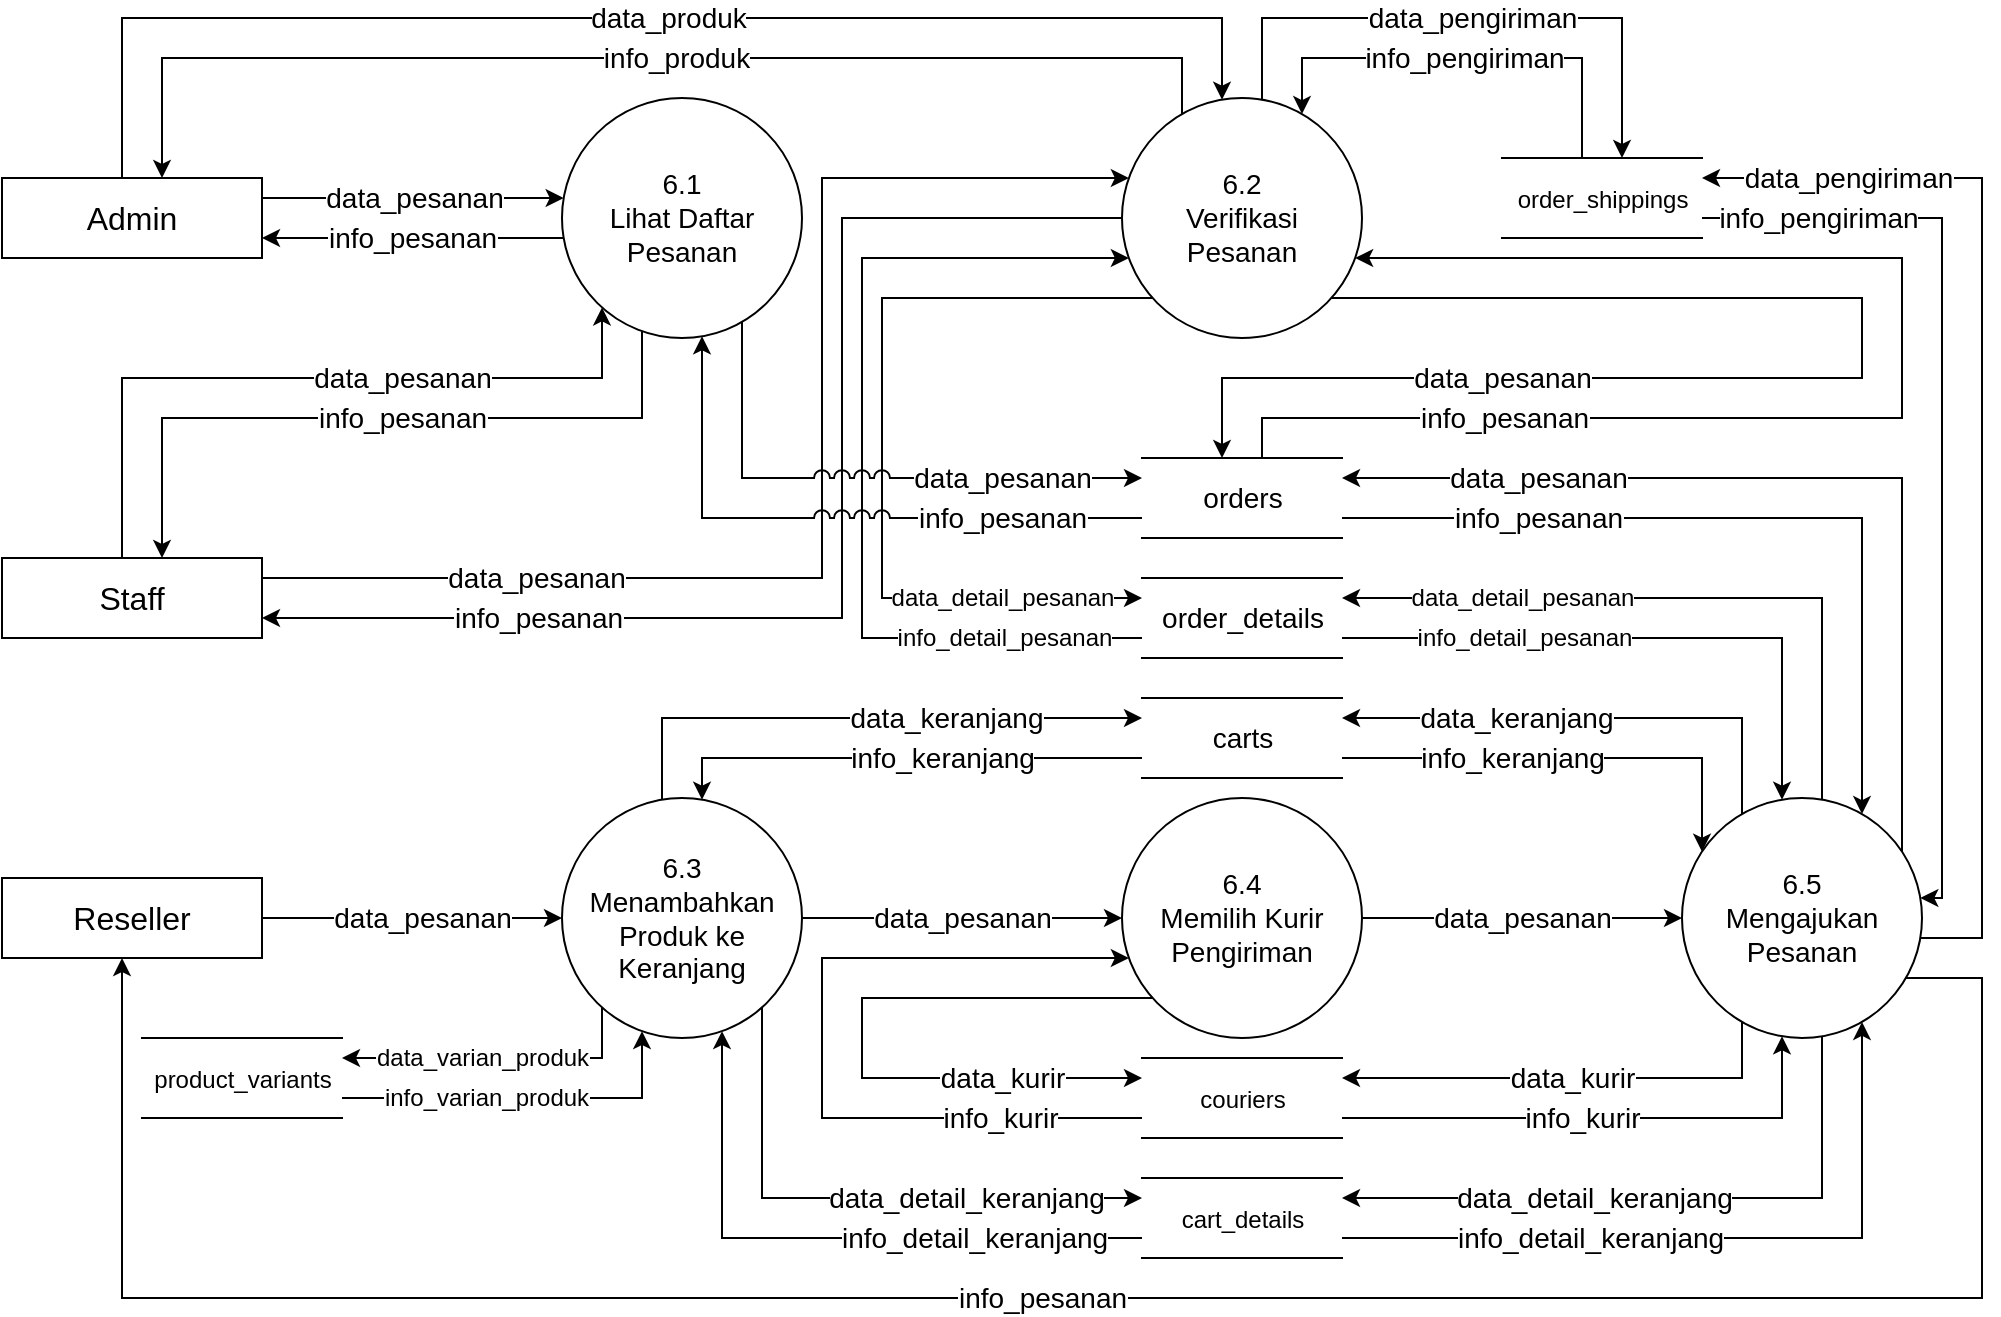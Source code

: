 <mxfile version="14.6.13" type="device"><diagram id="Rc6OxXYoEZi-hfFgIoyE" name="Page-1"><mxGraphModel dx="852" dy="494" grid="1" gridSize="10" guides="1" tooltips="1" connect="1" arrows="1" fold="1" page="1" pageScale="1" pageWidth="850" pageHeight="1100" math="0" shadow="0"><root><mxCell id="0"/><mxCell id="1" parent="0"/><mxCell id="s38WGr486lUvFhDny16M-1" value="&lt;font style=&quot;font-size: 14px&quot;&gt;6.1&lt;br&gt;Lihat Daftar Pesanan&lt;br&gt;&lt;/font&gt;" style="ellipse;whiteSpace=wrap;html=1;aspect=fixed;" parent="1" vertex="1"><mxGeometry x="280" y="80" width="120" height="120" as="geometry"/></mxCell><mxCell id="s38WGr486lUvFhDny16M-4" value="data_pesanan" style="edgeStyle=orthogonalEdgeStyle;rounded=0;orthogonalLoop=1;jettySize=auto;html=1;fontSize=14;" parent="1" source="s38WGr486lUvFhDny16M-2" target="s38WGr486lUvFhDny16M-1" edge="1"><mxGeometry relative="1" as="geometry"><mxPoint x="360" y="140" as="targetPoint"/><Array as="points"><mxPoint x="200" y="130"/><mxPoint x="200" y="130"/></Array></mxGeometry></mxCell><mxCell id="s38WGr486lUvFhDny16M-2" value="Admin" style="rounded=0;whiteSpace=wrap;html=1;fontSize=16;" parent="1" vertex="1"><mxGeometry y="120" width="130" height="40" as="geometry"/></mxCell><mxCell id="qVM1IuX5nQajaeXn27OP-2" value="data_pesanan" style="edgeStyle=orthogonalEdgeStyle;rounded=0;orthogonalLoop=1;jettySize=auto;html=1;fontSize=14;" parent="1" source="w3oePjnz5msJqxtDDQAo-5" target="qVM1IuX5nQajaeXn27OP-1" edge="1"><mxGeometry x="0.061" relative="1" as="geometry"><Array as="points"/><mxPoint as="offset"/></mxGeometry></mxCell><mxCell id="w3oePjnz5msJqxtDDQAo-5" value="Reseller" style="rounded=0;whiteSpace=wrap;html=1;fontSize=16;" parent="1" vertex="1"><mxGeometry y="470" width="130" height="40" as="geometry"/></mxCell><mxCell id="giehG95AdQWtgdjCYtVg-1" value="&lt;font style=&quot;font-size: 14px&quot;&gt;6.2&lt;br&gt;Verifikasi &lt;br&gt;Pesanan&lt;br&gt;&lt;/font&gt;" style="ellipse;whiteSpace=wrap;html=1;aspect=fixed;" parent="1" vertex="1"><mxGeometry x="560" y="80" width="120" height="120" as="geometry"/></mxCell><mxCell id="QhTn7aZP73QFiXAm_fX9-1" value="Staff" style="rounded=0;whiteSpace=wrap;html=1;fontSize=16;" parent="1" vertex="1"><mxGeometry y="310" width="130" height="40" as="geometry"/></mxCell><mxCell id="yD-jiG_hthiT5Hs9iXei-2" value="info_pesanan" style="edgeStyle=orthogonalEdgeStyle;rounded=0;orthogonalLoop=1;jettySize=auto;html=1;fontSize=14;" parent="1" source="s38WGr486lUvFhDny16M-1" target="s38WGr486lUvFhDny16M-2" edge="1"><mxGeometry relative="1" as="geometry"><mxPoint x="220" y="150" as="targetPoint"/><Array as="points"><mxPoint x="210" y="150"/><mxPoint x="210" y="150"/></Array><mxPoint x="370" y="150" as="sourcePoint"/></mxGeometry></mxCell><mxCell id="qVM1IuX5nQajaeXn27OP-1" value="&lt;font style=&quot;font-size: 14px&quot;&gt;6.3&lt;br&gt;Menambahkan Produk ke Keranjang&lt;br&gt;&lt;/font&gt;" style="ellipse;whiteSpace=wrap;html=1;aspect=fixed;" parent="1" vertex="1"><mxGeometry x="280" y="430" width="120" height="120" as="geometry"/></mxCell><mxCell id="qVM1IuX5nQajaeXn27OP-10" value="data_produk" style="edgeStyle=orthogonalEdgeStyle;rounded=0;orthogonalLoop=1;jettySize=auto;html=1;fontSize=14;" parent="1" source="s38WGr486lUvFhDny16M-2" target="giehG95AdQWtgdjCYtVg-1" edge="1"><mxGeometry x="0.051" relative="1" as="geometry"><Array as="points"><mxPoint x="60" y="40"/><mxPoint x="610" y="40"/></Array><mxPoint as="offset"/><mxPoint x="140" y="273.43" as="sourcePoint"/><mxPoint x="360" y="159.999" as="targetPoint"/></mxGeometry></mxCell><mxCell id="qVM1IuX5nQajaeXn27OP-11" value="info_produk" style="edgeStyle=orthogonalEdgeStyle;rounded=0;orthogonalLoop=1;jettySize=auto;html=1;fontSize=14;" parent="1" source="giehG95AdQWtgdjCYtVg-1" target="s38WGr486lUvFhDny16M-2" edge="1"><mxGeometry x="-0.058" relative="1" as="geometry"><Array as="points"><mxPoint x="590" y="60"/><mxPoint x="80" y="60"/></Array><mxPoint as="offset"/><mxPoint x="380" y="163.43" as="sourcePoint"/><mxPoint x="160" y="273.43" as="targetPoint"/></mxGeometry></mxCell><mxCell id="qVM1IuX5nQajaeXn27OP-17" value="carts" style="html=1;dashed=0;whitespace=wrap;shape=partialRectangle;right=0;left=0;fontSize=14;" parent="1" vertex="1"><mxGeometry x="570" y="380" width="100" height="40" as="geometry"/></mxCell><mxCell id="P8HBfY7LfA8RuCADzhjz-1" value="data_keranjang" style="edgeStyle=orthogonalEdgeStyle;rounded=0;orthogonalLoop=1;jettySize=auto;html=1;fontSize=14;" parent="1" source="qVM1IuX5nQajaeXn27OP-1" target="qVM1IuX5nQajaeXn27OP-17" edge="1"><mxGeometry x="0.303" relative="1" as="geometry"><Array as="points"><mxPoint x="330" y="390"/></Array><mxPoint as="offset"/><mxPoint x="399.171" y="440.059" as="sourcePoint"/><mxPoint x="590.84" y="310" as="targetPoint"/></mxGeometry></mxCell><mxCell id="P8HBfY7LfA8RuCADzhjz-2" value="info_keranjang" style="edgeStyle=orthogonalEdgeStyle;rounded=0;orthogonalLoop=1;jettySize=auto;html=1;fontSize=14;" parent="1" source="qVM1IuX5nQajaeXn27OP-17" target="qVM1IuX5nQajaeXn27OP-1" edge="1"><mxGeometry x="-0.17" relative="1" as="geometry"><Array as="points"><mxPoint x="350" y="410"/></Array><mxPoint as="offset"/><mxPoint x="610.84" y="310" as="sourcePoint"/><mxPoint x="399.151" y="460.059" as="targetPoint"/></mxGeometry></mxCell><mxCell id="P8HBfY7LfA8RuCADzhjz-8" value="data_pesanan" style="edgeStyle=orthogonalEdgeStyle;rounded=0;orthogonalLoop=1;jettySize=auto;html=1;fontSize=14;" parent="1" target="s38WGr486lUvFhDny16M-1" edge="1"><mxGeometry x="0.348" relative="1" as="geometry"><Array as="points"><mxPoint x="60" y="310"/><mxPoint x="60" y="220"/><mxPoint x="300" y="220"/></Array><mxPoint as="offset"/><mxPoint x="10" y="310" as="sourcePoint"/><mxPoint x="670" y="270.839" as="targetPoint"/></mxGeometry></mxCell><mxCell id="P8HBfY7LfA8RuCADzhjz-9" value="info_pesanan" style="edgeStyle=orthogonalEdgeStyle;rounded=0;orthogonalLoop=1;jettySize=auto;html=1;fontSize=14;" parent="1" source="s38WGr486lUvFhDny16M-1" target="QhTn7aZP73QFiXAm_fX9-1" edge="1"><mxGeometry x="-0.075" relative="1" as="geometry"><Array as="points"><mxPoint x="320" y="240"/><mxPoint x="80" y="240"/></Array><mxPoint as="offset"/><mxPoint x="650" y="270.839" as="sourcePoint"/><mxPoint x="30" y="310" as="targetPoint"/></mxGeometry></mxCell><mxCell id="P8HBfY7LfA8RuCADzhjz-13" value="&lt;font style=&quot;font-size: 12px&quot;&gt;product_variants&lt;/font&gt;" style="html=1;dashed=0;whitespace=wrap;shape=partialRectangle;right=0;left=0;fontSize=14;" parent="1" vertex="1"><mxGeometry x="70" y="550" width="100" height="40" as="geometry"/></mxCell><mxCell id="P8HBfY7LfA8RuCADzhjz-14" value="data_varian_produk" style="edgeStyle=orthogonalEdgeStyle;rounded=0;orthogonalLoop=1;jettySize=auto;html=1;fontSize=12;" parent="1" source="qVM1IuX5nQajaeXn27OP-1" target="P8HBfY7LfA8RuCADzhjz-13" edge="1"><mxGeometry x="0.098" relative="1" as="geometry"><Array as="points"><mxPoint x="300" y="560"/></Array><mxPoint as="offset"/><mxPoint x="380.005" y="509.999" as="sourcePoint"/><mxPoint x="516.75" y="509.999" as="targetPoint"/></mxGeometry></mxCell><mxCell id="P8HBfY7LfA8RuCADzhjz-15" value="info_varian_produk" style="edgeStyle=orthogonalEdgeStyle;rounded=0;orthogonalLoop=1;jettySize=auto;html=1;fontSize=12;" parent="1" source="P8HBfY7LfA8RuCADzhjz-13" target="qVM1IuX5nQajaeXn27OP-1" edge="1"><mxGeometry x="-0.222" relative="1" as="geometry"><Array as="points"><mxPoint x="320" y="580"/></Array><mxPoint as="offset"/><mxPoint x="520" y="470.059" as="sourcePoint"/><mxPoint x="401.995" y="470.059" as="targetPoint"/></mxGeometry></mxCell><mxCell id="Gurpj_PE0kfcOt121TIg-1" value="&lt;font style=&quot;font-size: 14px&quot;&gt;6.4&lt;br&gt;Memilih Kurir Pengiriman&lt;br&gt;&lt;/font&gt;" style="ellipse;whiteSpace=wrap;html=1;aspect=fixed;" parent="1" vertex="1"><mxGeometry x="560" y="430" width="120" height="120" as="geometry"/></mxCell><mxCell id="Gurpj_PE0kfcOt121TIg-19" value="data_pesanan" style="edgeStyle=orthogonalEdgeStyle;rounded=0;orthogonalLoop=1;jettySize=auto;html=1;fontSize=14;" parent="1" source="qVM1IuX5nQajaeXn27OP-1" target="Gurpj_PE0kfcOt121TIg-1" edge="1"><mxGeometry relative="1" as="geometry"><Array as="points"/><mxPoint as="offset"/><mxPoint x="140" y="500" as="sourcePoint"/><mxPoint x="290" y="500" as="targetPoint"/></mxGeometry></mxCell><mxCell id="Gurpj_PE0kfcOt121TIg-20" value="&lt;span style=&quot;font-size: 12px&quot;&gt;couriers&lt;/span&gt;" style="html=1;dashed=0;whitespace=wrap;shape=partialRectangle;right=0;left=0;fontSize=14;" parent="1" vertex="1"><mxGeometry x="570" y="560" width="100" height="40" as="geometry"/></mxCell><mxCell id="Gurpj_PE0kfcOt121TIg-21" value="data_kurir" style="edgeStyle=orthogonalEdgeStyle;rounded=0;orthogonalLoop=1;jettySize=auto;html=1;fontSize=14;" parent="1" source="Gurpj_PE0kfcOt121TIg-1" target="Gurpj_PE0kfcOt121TIg-20" edge="1"><mxGeometry x="0.57" relative="1" as="geometry"><Array as="points"><mxPoint x="430" y="530"/><mxPoint x="430" y="570"/></Array><mxPoint as="offset"/><mxPoint x="640" y="660.449" as="sourcePoint"/><mxPoint x="490" y="579.551" as="targetPoint"/></mxGeometry></mxCell><mxCell id="Gurpj_PE0kfcOt121TIg-22" value="info_kurir" style="edgeStyle=orthogonalEdgeStyle;rounded=0;orthogonalLoop=1;jettySize=auto;html=1;fontSize=14;" parent="1" source="Gurpj_PE0kfcOt121TIg-20" target="Gurpj_PE0kfcOt121TIg-1" edge="1"><mxGeometry x="-0.644" relative="1" as="geometry"><Array as="points"><mxPoint x="410" y="590"/><mxPoint x="410" y="510"/></Array><mxPoint x="-1" as="offset"/><mxPoint x="510" y="579.551" as="sourcePoint"/><mxPoint x="640" y="640.449" as="targetPoint"/></mxGeometry></mxCell><mxCell id="Gurpj_PE0kfcOt121TIg-23" value="&lt;font style=&quot;font-size: 14px&quot;&gt;6.5&lt;br&gt;Mengajukan Pesanan&lt;br&gt;&lt;/font&gt;" style="ellipse;whiteSpace=wrap;html=1;aspect=fixed;" parent="1" vertex="1"><mxGeometry x="840" y="430" width="120" height="120" as="geometry"/></mxCell><mxCell id="Gurpj_PE0kfcOt121TIg-24" value="data_pesanan" style="edgeStyle=orthogonalEdgeStyle;rounded=0;orthogonalLoop=1;jettySize=auto;html=1;fontSize=14;" parent="1" source="Gurpj_PE0kfcOt121TIg-1" target="Gurpj_PE0kfcOt121TIg-23" edge="1"><mxGeometry relative="1" as="geometry"><Array as="points"/><mxPoint as="offset"/><mxPoint x="410" y="500" as="sourcePoint"/><mxPoint x="570" y="500" as="targetPoint"/></mxGeometry></mxCell><mxCell id="Gurpj_PE0kfcOt121TIg-25" value="data_keranjang" style="edgeStyle=orthogonalEdgeStyle;rounded=0;orthogonalLoop=1;jettySize=auto;html=1;fontSize=14;" parent="1" source="Gurpj_PE0kfcOt121TIg-23" target="qVM1IuX5nQajaeXn27OP-17" edge="1"><mxGeometry x="0.303" relative="1" as="geometry"><Array as="points"><mxPoint x="870" y="390"/></Array><mxPoint as="offset"/><mxPoint x="340.0" y="440.839" as="sourcePoint"/><mxPoint x="580" y="400.0" as="targetPoint"/></mxGeometry></mxCell><mxCell id="Gurpj_PE0kfcOt121TIg-26" value="info_keranjang" style="edgeStyle=orthogonalEdgeStyle;rounded=0;orthogonalLoop=1;jettySize=auto;html=1;fontSize=14;" parent="1" source="qVM1IuX5nQajaeXn27OP-17" target="Gurpj_PE0kfcOt121TIg-23" edge="1"><mxGeometry x="-0.254" relative="1" as="geometry"><Array as="points"><mxPoint x="850" y="410"/></Array><mxPoint as="offset"/><mxPoint x="580" y="420.0" as="sourcePoint"/><mxPoint x="360.0" y="440.839" as="targetPoint"/></mxGeometry></mxCell><mxCell id="Gurpj_PE0kfcOt121TIg-27" value="info_pesanan" style="edgeStyle=orthogonalEdgeStyle;rounded=0;orthogonalLoop=1;jettySize=auto;html=1;fontSize=14;" parent="1" source="Gurpj_PE0kfcOt121TIg-23" target="w3oePjnz5msJqxtDDQAo-5" edge="1"><mxGeometry x="0.029" relative="1" as="geometry"><Array as="points"><mxPoint x="990" y="520"/><mxPoint x="990" y="680"/><mxPoint x="60" y="680"/></Array><mxPoint as="offset"/><mxPoint x="690" y="500" as="sourcePoint"/><mxPoint x="860" y="500" as="targetPoint"/></mxGeometry></mxCell><mxCell id="Gurpj_PE0kfcOt121TIg-30" value="orders" style="html=1;dashed=0;whitespace=wrap;shape=partialRectangle;right=0;left=0;fontSize=14;" parent="1" vertex="1"><mxGeometry x="570" y="260" width="100" height="40" as="geometry"/></mxCell><mxCell id="Gurpj_PE0kfcOt121TIg-31" value="info_pesanan" style="edgeStyle=orthogonalEdgeStyle;rounded=0;orthogonalLoop=1;jettySize=auto;html=1;fontSize=14;" parent="1" source="Gurpj_PE0kfcOt121TIg-30" target="giehG95AdQWtgdjCYtVg-1" edge="1"><mxGeometry x="-0.595" relative="1" as="geometry"><Array as="points"><mxPoint x="630" y="240"/><mxPoint x="950" y="240"/><mxPoint x="950" y="160"/></Array><mxPoint as="offset"/><mxPoint x="460" y="260.84" as="sourcePoint"/><mxPoint x="610.0" y="230.001" as="targetPoint"/></mxGeometry></mxCell><mxCell id="Gurpj_PE0kfcOt121TIg-32" value="data_pesanan" style="edgeStyle=orthogonalEdgeStyle;rounded=0;orthogonalLoop=1;jettySize=auto;html=1;fontSize=14;" parent="1" source="giehG95AdQWtgdjCYtVg-1" target="Gurpj_PE0kfcOt121TIg-30" edge="1"><mxGeometry x="0.46" relative="1" as="geometry"><Array as="points"><mxPoint x="930" y="180"/><mxPoint x="930" y="220"/><mxPoint x="610" y="220"/></Array><mxPoint as="offset"/><mxPoint x="590.0" y="230.001" as="sourcePoint"/><mxPoint x="560" y="220" as="targetPoint"/></mxGeometry></mxCell><mxCell id="Gurpj_PE0kfcOt121TIg-35" value="data_pesanan" style="edgeStyle=orthogonalEdgeStyle;rounded=0;orthogonalLoop=1;jettySize=auto;html=1;fontSize=14;" parent="1" source="Gurpj_PE0kfcOt121TIg-23" target="Gurpj_PE0kfcOt121TIg-30" edge="1"><mxGeometry x="0.581" relative="1" as="geometry"><Array as="points"><mxPoint x="950" y="270"/></Array><mxPoint as="offset"/><mxPoint x="880.0" y="378.038" as="sourcePoint"/><mxPoint x="670" y="330.0" as="targetPoint"/></mxGeometry></mxCell><mxCell id="Gurpj_PE0kfcOt121TIg-36" value="info_pesanan" style="edgeStyle=orthogonalEdgeStyle;rounded=0;orthogonalLoop=1;jettySize=auto;html=1;fontSize=14;" parent="1" source="Gurpj_PE0kfcOt121TIg-30" target="Gurpj_PE0kfcOt121TIg-23" edge="1"><mxGeometry x="-0.522" relative="1" as="geometry"><Array as="points"><mxPoint x="930" y="290"/></Array><mxPoint as="offset"/><mxPoint x="670" y="350.0" as="sourcePoint"/><mxPoint x="860.0" y="396.834" as="targetPoint"/></mxGeometry></mxCell><mxCell id="Gurpj_PE0kfcOt121TIg-39" value="&lt;font style=&quot;font-size: 12px&quot;&gt;cart_details&lt;/font&gt;" style="html=1;dashed=0;whitespace=wrap;shape=partialRectangle;right=0;left=0;fontSize=14;" parent="1" vertex="1"><mxGeometry x="570" y="620" width="100" height="40" as="geometry"/></mxCell><mxCell id="Gurpj_PE0kfcOt121TIg-40" value="info_detail_keranjang" style="edgeStyle=orthogonalEdgeStyle;rounded=0;orthogonalLoop=1;jettySize=auto;html=1;fontSize=14;" parent="1" source="Gurpj_PE0kfcOt121TIg-39" target="qVM1IuX5nQajaeXn27OP-1" edge="1"><mxGeometry x="-0.463" relative="1" as="geometry"><Array as="points"><mxPoint x="360" y="650"/></Array><mxPoint as="offset"/><mxPoint x="530" y="580.899" as="sourcePoint"/><mxPoint x="360" y="550.001" as="targetPoint"/></mxGeometry></mxCell><mxCell id="Gurpj_PE0kfcOt121TIg-41" value="data_detail_keranjang" style="edgeStyle=orthogonalEdgeStyle;rounded=0;orthogonalLoop=1;jettySize=auto;html=1;fontSize=14;" parent="1" source="qVM1IuX5nQajaeXn27OP-1" target="Gurpj_PE0kfcOt121TIg-39" edge="1"><mxGeometry x="0.386" relative="1" as="geometry"><Array as="points"><mxPoint x="380" y="630"/></Array><mxPoint as="offset"/><mxPoint x="380" y="550.001" as="sourcePoint"/><mxPoint x="530" y="560.899" as="targetPoint"/></mxGeometry></mxCell><mxCell id="Gurpj_PE0kfcOt121TIg-42" value="order_details" style="html=1;dashed=0;whitespace=wrap;shape=partialRectangle;right=0;left=0;fontSize=14;" parent="1" vertex="1"><mxGeometry x="570" y="320" width="100" height="40" as="geometry"/></mxCell><mxCell id="Gurpj_PE0kfcOt121TIg-43" value="info_detail_pesanan" style="edgeStyle=orthogonalEdgeStyle;rounded=0;orthogonalLoop=1;jettySize=auto;html=1;fontSize=12;" parent="1" source="Gurpj_PE0kfcOt121TIg-42" target="Gurpj_PE0kfcOt121TIg-23" edge="1"><mxGeometry x="-0.396" relative="1" as="geometry"><Array as="points"><mxPoint x="890" y="350"/></Array><mxPoint as="offset"/><mxPoint x="670" y="350" as="sourcePoint"/><mxPoint x="920" y="490.839" as="targetPoint"/></mxGeometry></mxCell><mxCell id="Gurpj_PE0kfcOt121TIg-44" value="data_detail_pesanan" style="edgeStyle=orthogonalEdgeStyle;rounded=0;orthogonalLoop=1;jettySize=auto;html=1;fontSize=12;" parent="1" source="Gurpj_PE0kfcOt121TIg-23" target="Gurpj_PE0kfcOt121TIg-42" edge="1"><mxGeometry x="0.471" relative="1" as="geometry"><Array as="points"><mxPoint x="910" y="330"/></Array><mxPoint as="offset"/><mxPoint x="940" y="498.038" as="sourcePoint"/><mxPoint x="670" y="330" as="targetPoint"/></mxGeometry></mxCell><mxCell id="Gurpj_PE0kfcOt121TIg-46" value="&lt;font style=&quot;font-size: 12px&quot;&gt;order_shippings&lt;/font&gt;" style="html=1;dashed=0;whitespace=wrap;shape=partialRectangle;right=0;left=0;fontSize=14;" parent="1" vertex="1"><mxGeometry x="750" y="110" width="100" height="40" as="geometry"/></mxCell><mxCell id="Gurpj_PE0kfcOt121TIg-47" value="data_pengiriman" style="edgeStyle=orthogonalEdgeStyle;rounded=0;orthogonalLoop=1;jettySize=auto;html=1;fontSize=14;" parent="1" source="Gurpj_PE0kfcOt121TIg-23" target="Gurpj_PE0kfcOt121TIg-46" edge="1"><mxGeometry x="0.736" relative="1" as="geometry"><Array as="points"><mxPoint x="990" y="500"/><mxPoint x="990" y="120"/></Array><mxPoint as="offset"/><mxPoint x="900" y="540.001" as="sourcePoint"/><mxPoint x="1016.75" y="566.119" as="targetPoint"/></mxGeometry></mxCell><mxCell id="Gurpj_PE0kfcOt121TIg-48" value="info_pengiriman" style="edgeStyle=orthogonalEdgeStyle;rounded=0;orthogonalLoop=1;jettySize=auto;html=1;fontSize=14;" parent="1" source="Gurpj_PE0kfcOt121TIg-46" target="Gurpj_PE0kfcOt121TIg-23" edge="1"><mxGeometry x="-0.755" relative="1" as="geometry"><Array as="points"><mxPoint x="970" y="140"/><mxPoint x="970" y="480"/></Array><mxPoint as="offset"/><mxPoint x="1020" y="526.179" as="sourcePoint"/><mxPoint x="920" y="540.001" as="targetPoint"/></mxGeometry></mxCell><mxCell id="Gurpj_PE0kfcOt121TIg-28" value="info_pesanan" style="edgeStyle=orthogonalEdgeStyle;rounded=0;orthogonalLoop=1;jettySize=auto;html=1;fontSize=14;jumpStyle=arc;jumpSize=8;" parent="1" source="giehG95AdQWtgdjCYtVg-1" target="QhTn7aZP73QFiXAm_fX9-1" edge="1"><mxGeometry x="0.563" relative="1" as="geometry"><Array as="points"><mxPoint x="420" y="140"/><mxPoint x="420" y="340"/></Array><mxPoint as="offset"/><mxPoint x="730.0" y="200.001" as="sourcePoint"/><mxPoint x="410" y="310.84" as="targetPoint"/></mxGeometry></mxCell><mxCell id="Gurpj_PE0kfcOt121TIg-29" value="data_pesanan" style="edgeStyle=orthogonalEdgeStyle;rounded=0;orthogonalLoop=1;jettySize=auto;html=1;fontSize=14;jumpStyle=arc;jumpSize=8;" parent="1" source="QhTn7aZP73QFiXAm_fX9-1" target="giehG95AdQWtgdjCYtVg-1" edge="1"><mxGeometry x="-0.568" relative="1" as="geometry"><Array as="points"><mxPoint x="410" y="320"/><mxPoint x="410" y="120"/></Array><mxPoint as="offset"/><mxPoint x="390" y="310.84" as="sourcePoint"/><mxPoint x="710.0" y="200.001" as="targetPoint"/></mxGeometry></mxCell><mxCell id="Gurpj_PE0kfcOt121TIg-49" value="info_detail_pesanan" style="edgeStyle=orthogonalEdgeStyle;rounded=0;orthogonalLoop=1;jettySize=auto;html=1;fontSize=12;jumpStyle=arc;jumpSize=8;" parent="1" source="Gurpj_PE0kfcOt121TIg-42" target="giehG95AdQWtgdjCYtVg-1" edge="1"><mxGeometry x="-0.703" relative="1" as="geometry"><Array as="points"><mxPoint x="430" y="350"/><mxPoint x="430" y="160"/></Array><mxPoint as="offset"/><mxPoint x="140" y="330" as="sourcePoint"/><mxPoint x="578.038" y="120" as="targetPoint"/></mxGeometry></mxCell><mxCell id="Gurpj_PE0kfcOt121TIg-50" value="data_detail_pesanan" style="edgeStyle=orthogonalEdgeStyle;rounded=0;orthogonalLoop=1;jettySize=auto;html=1;fontSize=12;jumpStyle=arc;jumpSize=8;" parent="1" source="giehG95AdQWtgdjCYtVg-1" target="Gurpj_PE0kfcOt121TIg-42" edge="1"><mxGeometry x="0.662" relative="1" as="geometry"><Array as="points"><mxPoint x="440" y="180"/><mxPoint x="440" y="330"/></Array><mxPoint as="offset"/><mxPoint x="570.839" y="140" as="sourcePoint"/><mxPoint x="140" y="350" as="targetPoint"/></mxGeometry></mxCell><mxCell id="Gurpj_PE0kfcOt121TIg-37" value="data_pesanan" style="edgeStyle=orthogonalEdgeStyle;rounded=0;orthogonalLoop=1;jettySize=auto;html=1;fontSize=14;jumpStyle=arc;jumpSize=8;" parent="1" source="s38WGr486lUvFhDny16M-1" target="Gurpj_PE0kfcOt121TIg-30" edge="1"><mxGeometry x="0.496" relative="1" as="geometry"><Array as="points"><mxPoint x="370" y="270"/></Array><mxPoint as="offset"/><mxPoint x="370" y="206.569" as="sourcePoint"/><mxPoint x="80" y="320" as="targetPoint"/></mxGeometry></mxCell><mxCell id="Gurpj_PE0kfcOt121TIg-38" value="info_pesanan" style="edgeStyle=orthogonalEdgeStyle;rounded=0;orthogonalLoop=1;jettySize=auto;html=1;fontSize=14;jumpStyle=arc;jumpSize=8;" parent="1" source="Gurpj_PE0kfcOt121TIg-30" target="s38WGr486lUvFhDny16M-1" edge="1"><mxGeometry x="-0.55" relative="1" as="geometry"><Array as="points"><mxPoint x="350" y="290"/></Array><mxPoint as="offset"/><mxPoint x="60" y="320" as="sourcePoint"/><mxPoint x="350" y="194.721" as="targetPoint"/></mxGeometry></mxCell><mxCell id="Gurpj_PE0kfcOt121TIg-56" value="data_pengiriman" style="edgeStyle=orthogonalEdgeStyle;rounded=0;orthogonalLoop=1;jettySize=auto;html=1;fontSize=14;" parent="1" source="giehG95AdQWtgdjCYtVg-1" target="Gurpj_PE0kfcOt121TIg-46" edge="1"><mxGeometry relative="1" as="geometry"><mxPoint x="800.829" y="119.999" as="targetPoint"/><Array as="points"><mxPoint x="630" y="40"/><mxPoint x="810" y="40"/></Array><mxPoint x="650" y="119.999" as="sourcePoint"/></mxGeometry></mxCell><mxCell id="Gurpj_PE0kfcOt121TIg-57" value="info_pengiriman" style="edgeStyle=orthogonalEdgeStyle;rounded=0;orthogonalLoop=1;jettySize=auto;html=1;fontSize=14;" parent="1" source="Gurpj_PE0kfcOt121TIg-46" target="giehG95AdQWtgdjCYtVg-1" edge="1"><mxGeometry relative="1" as="geometry"><mxPoint x="650" y="139.999" as="targetPoint"/><Array as="points"><mxPoint x="790" y="60"/><mxPoint x="650" y="60"/></Array><mxPoint x="800.849" y="139.999" as="sourcePoint"/></mxGeometry></mxCell><mxCell id="Gurpj_PE0kfcOt121TIg-58" value="data_kurir" style="edgeStyle=orthogonalEdgeStyle;rounded=0;orthogonalLoop=1;jettySize=auto;html=1;fontSize=14;" parent="1" source="Gurpj_PE0kfcOt121TIg-23" target="Gurpj_PE0kfcOt121TIg-20" edge="1"><mxGeometry x="-0.006" relative="1" as="geometry"><Array as="points"><mxPoint x="870" y="570"/></Array><mxPoint as="offset"/><mxPoint x="640" y="559.161" as="sourcePoint"/><mxPoint x="720" y="570.059" as="targetPoint"/></mxGeometry></mxCell><mxCell id="Gurpj_PE0kfcOt121TIg-59" value="info_kurir" style="edgeStyle=orthogonalEdgeStyle;rounded=0;orthogonalLoop=1;jettySize=auto;html=1;fontSize=14;" parent="1" source="Gurpj_PE0kfcOt121TIg-20" target="Gurpj_PE0kfcOt121TIg-23" edge="1"><mxGeometry x="-0.08" relative="1" as="geometry"><Array as="points"><mxPoint x="890" y="590"/></Array><mxPoint as="offset"/><mxPoint x="720" y="590.059" as="sourcePoint"/><mxPoint x="620" y="559.161" as="targetPoint"/></mxGeometry></mxCell><mxCell id="Gurpj_PE0kfcOt121TIg-60" value="info_detail_keranjang" style="edgeStyle=orthogonalEdgeStyle;rounded=0;orthogonalLoop=1;jettySize=auto;html=1;fontSize=14;" parent="1" source="Gurpj_PE0kfcOt121TIg-39" target="Gurpj_PE0kfcOt121TIg-23" edge="1"><mxGeometry x="-0.326" relative="1" as="geometry"><Array as="points"><mxPoint x="930" y="650"/></Array><mxPoint as="offset"/><mxPoint x="670" y="638.099" as="sourcePoint"/><mxPoint x="890" y="597.201" as="targetPoint"/></mxGeometry></mxCell><mxCell id="Gurpj_PE0kfcOt121TIg-61" value="data_detail_keranjang" style="edgeStyle=orthogonalEdgeStyle;rounded=0;orthogonalLoop=1;jettySize=auto;html=1;fontSize=14;" parent="1" source="Gurpj_PE0kfcOt121TIg-23" target="Gurpj_PE0kfcOt121TIg-39" edge="1"><mxGeometry x="0.223" relative="1" as="geometry"><Array as="points"><mxPoint x="910" y="630"/></Array><mxPoint x="1" as="offset"/><mxPoint x="870" y="590.002" as="sourcePoint"/><mxPoint x="670" y="618.099" as="targetPoint"/></mxGeometry></mxCell></root></mxGraphModel></diagram></mxfile>